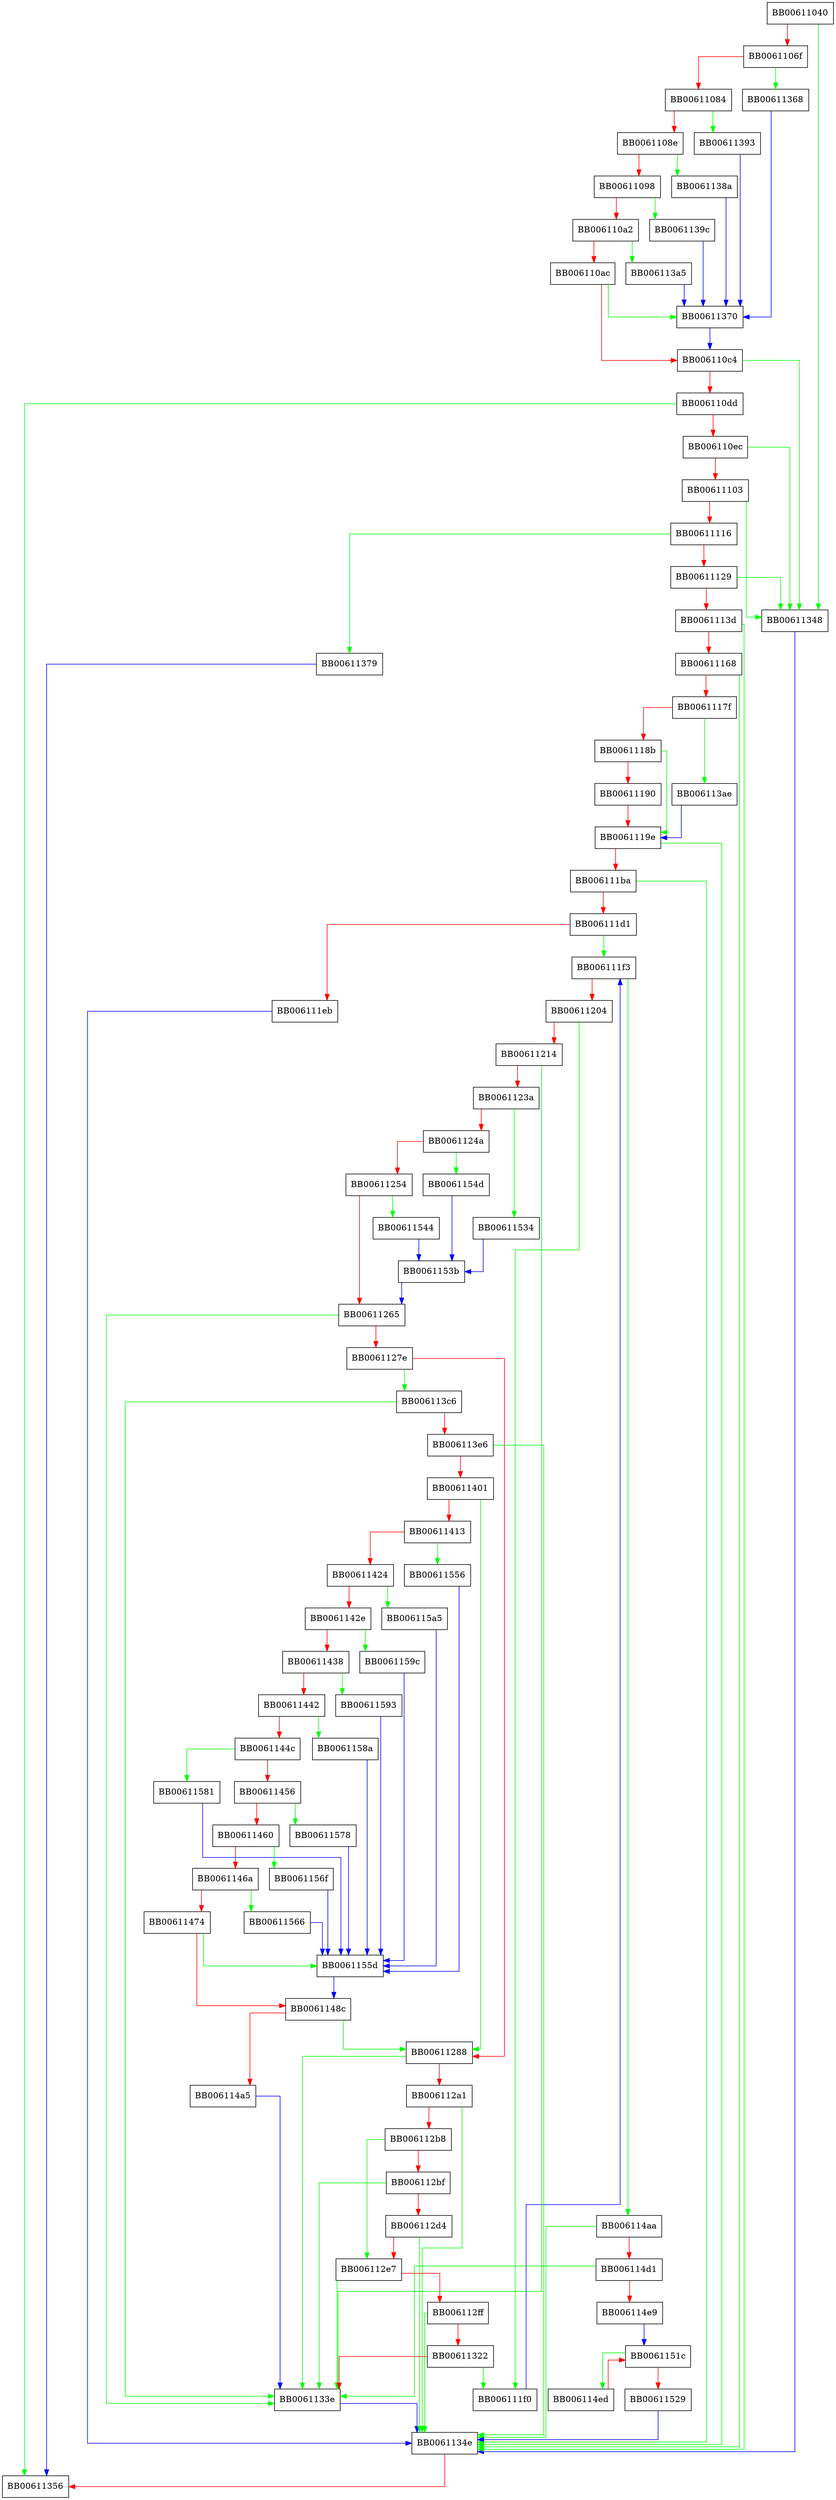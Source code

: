 digraph OCSP_RESPONSE_print {
  node [shape="box"];
  graph [splines=ortho];
  BB00611040 -> BB00611348 [color="green"];
  BB00611040 -> BB0061106f [color="red"];
  BB0061106f -> BB00611368 [color="green"];
  BB0061106f -> BB00611084 [color="red"];
  BB00611084 -> BB00611393 [color="green"];
  BB00611084 -> BB0061108e [color="red"];
  BB0061108e -> BB0061138a [color="green"];
  BB0061108e -> BB00611098 [color="red"];
  BB00611098 -> BB0061139c [color="green"];
  BB00611098 -> BB006110a2 [color="red"];
  BB006110a2 -> BB006113a5 [color="green"];
  BB006110a2 -> BB006110ac [color="red"];
  BB006110ac -> BB00611370 [color="green"];
  BB006110ac -> BB006110c4 [color="red"];
  BB006110c4 -> BB00611348 [color="green"];
  BB006110c4 -> BB006110dd [color="red"];
  BB006110dd -> BB00611356 [color="green"];
  BB006110dd -> BB006110ec [color="red"];
  BB006110ec -> BB00611348 [color="green"];
  BB006110ec -> BB00611103 [color="red"];
  BB00611103 -> BB00611348 [color="green"];
  BB00611103 -> BB00611116 [color="red"];
  BB00611116 -> BB00611379 [color="green"];
  BB00611116 -> BB00611129 [color="red"];
  BB00611129 -> BB00611348 [color="green"];
  BB00611129 -> BB0061113d [color="red"];
  BB0061113d -> BB0061134e [color="green"];
  BB0061113d -> BB00611168 [color="red"];
  BB00611168 -> BB0061134e [color="green"];
  BB00611168 -> BB0061117f [color="red"];
  BB0061117f -> BB006113ae [color="green"];
  BB0061117f -> BB0061118b [color="red"];
  BB0061118b -> BB0061119e [color="green"];
  BB0061118b -> BB00611190 [color="red"];
  BB00611190 -> BB0061119e [color="red"];
  BB0061119e -> BB0061134e [color="green"];
  BB0061119e -> BB006111ba [color="red"];
  BB006111ba -> BB0061134e [color="green"];
  BB006111ba -> BB006111d1 [color="red"];
  BB006111d1 -> BB006111f3 [color="green"];
  BB006111d1 -> BB006111eb [color="red"];
  BB006111eb -> BB0061134e [color="blue"];
  BB006111f0 -> BB006111f3 [color="blue"];
  BB006111f3 -> BB006114aa [color="green"];
  BB006111f3 -> BB00611204 [color="red"];
  BB00611204 -> BB006111f0 [color="green"];
  BB00611204 -> BB00611214 [color="red"];
  BB00611214 -> BB0061133e [color="green"];
  BB00611214 -> BB0061123a [color="red"];
  BB0061123a -> BB00611534 [color="green"];
  BB0061123a -> BB0061124a [color="red"];
  BB0061124a -> BB0061154d [color="green"];
  BB0061124a -> BB00611254 [color="red"];
  BB00611254 -> BB00611544 [color="green"];
  BB00611254 -> BB00611265 [color="red"];
  BB00611265 -> BB0061133e [color="green"];
  BB00611265 -> BB0061127e [color="red"];
  BB0061127e -> BB006113c6 [color="green"];
  BB0061127e -> BB00611288 [color="red"];
  BB00611288 -> BB0061133e [color="green"];
  BB00611288 -> BB006112a1 [color="red"];
  BB006112a1 -> BB0061134e [color="green"];
  BB006112a1 -> BB006112b8 [color="red"];
  BB006112b8 -> BB006112e7 [color="green"];
  BB006112b8 -> BB006112bf [color="red"];
  BB006112bf -> BB0061133e [color="green"];
  BB006112bf -> BB006112d4 [color="red"];
  BB006112d4 -> BB0061134e [color="green"];
  BB006112d4 -> BB006112e7 [color="red"];
  BB006112e7 -> BB0061133e [color="green"];
  BB006112e7 -> BB006112ff [color="red"];
  BB006112ff -> BB0061134e [color="green"];
  BB006112ff -> BB00611322 [color="red"];
  BB00611322 -> BB006111f0 [color="green"];
  BB00611322 -> BB0061133e [color="red"];
  BB0061133e -> BB0061134e [color="blue"];
  BB00611348 -> BB0061134e [color="blue"];
  BB0061134e -> BB00611356 [color="red"];
  BB00611368 -> BB00611370 [color="blue"];
  BB00611370 -> BB006110c4 [color="blue"];
  BB00611379 -> BB00611356 [color="blue"];
  BB0061138a -> BB00611370 [color="blue"];
  BB00611393 -> BB00611370 [color="blue"];
  BB0061139c -> BB00611370 [color="blue"];
  BB006113a5 -> BB00611370 [color="blue"];
  BB006113ae -> BB0061119e [color="blue"];
  BB006113c6 -> BB0061133e [color="green"];
  BB006113c6 -> BB006113e6 [color="red"];
  BB006113e6 -> BB0061134e [color="green"];
  BB006113e6 -> BB00611401 [color="red"];
  BB00611401 -> BB00611288 [color="green"];
  BB00611401 -> BB00611413 [color="red"];
  BB00611413 -> BB00611556 [color="green"];
  BB00611413 -> BB00611424 [color="red"];
  BB00611424 -> BB006115a5 [color="green"];
  BB00611424 -> BB0061142e [color="red"];
  BB0061142e -> BB0061159c [color="green"];
  BB0061142e -> BB00611438 [color="red"];
  BB00611438 -> BB00611593 [color="green"];
  BB00611438 -> BB00611442 [color="red"];
  BB00611442 -> BB0061158a [color="green"];
  BB00611442 -> BB0061144c [color="red"];
  BB0061144c -> BB00611581 [color="green"];
  BB0061144c -> BB00611456 [color="red"];
  BB00611456 -> BB00611578 [color="green"];
  BB00611456 -> BB00611460 [color="red"];
  BB00611460 -> BB0061156f [color="green"];
  BB00611460 -> BB0061146a [color="red"];
  BB0061146a -> BB00611566 [color="green"];
  BB0061146a -> BB00611474 [color="red"];
  BB00611474 -> BB0061155d [color="green"];
  BB00611474 -> BB0061148c [color="red"];
  BB0061148c -> BB00611288 [color="green"];
  BB0061148c -> BB006114a5 [color="red"];
  BB006114a5 -> BB0061133e [color="blue"];
  BB006114aa -> BB0061134e [color="green"];
  BB006114aa -> BB006114d1 [color="red"];
  BB006114d1 -> BB0061133e [color="green"];
  BB006114d1 -> BB006114e9 [color="red"];
  BB006114e9 -> BB0061151c [color="blue"];
  BB006114ed -> BB0061151c [color="red"];
  BB0061151c -> BB006114ed [color="green"];
  BB0061151c -> BB00611529 [color="red"];
  BB00611529 -> BB0061134e [color="blue"];
  BB00611534 -> BB0061153b [color="blue"];
  BB0061153b -> BB00611265 [color="blue"];
  BB00611544 -> BB0061153b [color="blue"];
  BB0061154d -> BB0061153b [color="blue"];
  BB00611556 -> BB0061155d [color="blue"];
  BB0061155d -> BB0061148c [color="blue"];
  BB00611566 -> BB0061155d [color="blue"];
  BB0061156f -> BB0061155d [color="blue"];
  BB00611578 -> BB0061155d [color="blue"];
  BB00611581 -> BB0061155d [color="blue"];
  BB0061158a -> BB0061155d [color="blue"];
  BB00611593 -> BB0061155d [color="blue"];
  BB0061159c -> BB0061155d [color="blue"];
  BB006115a5 -> BB0061155d [color="blue"];
}